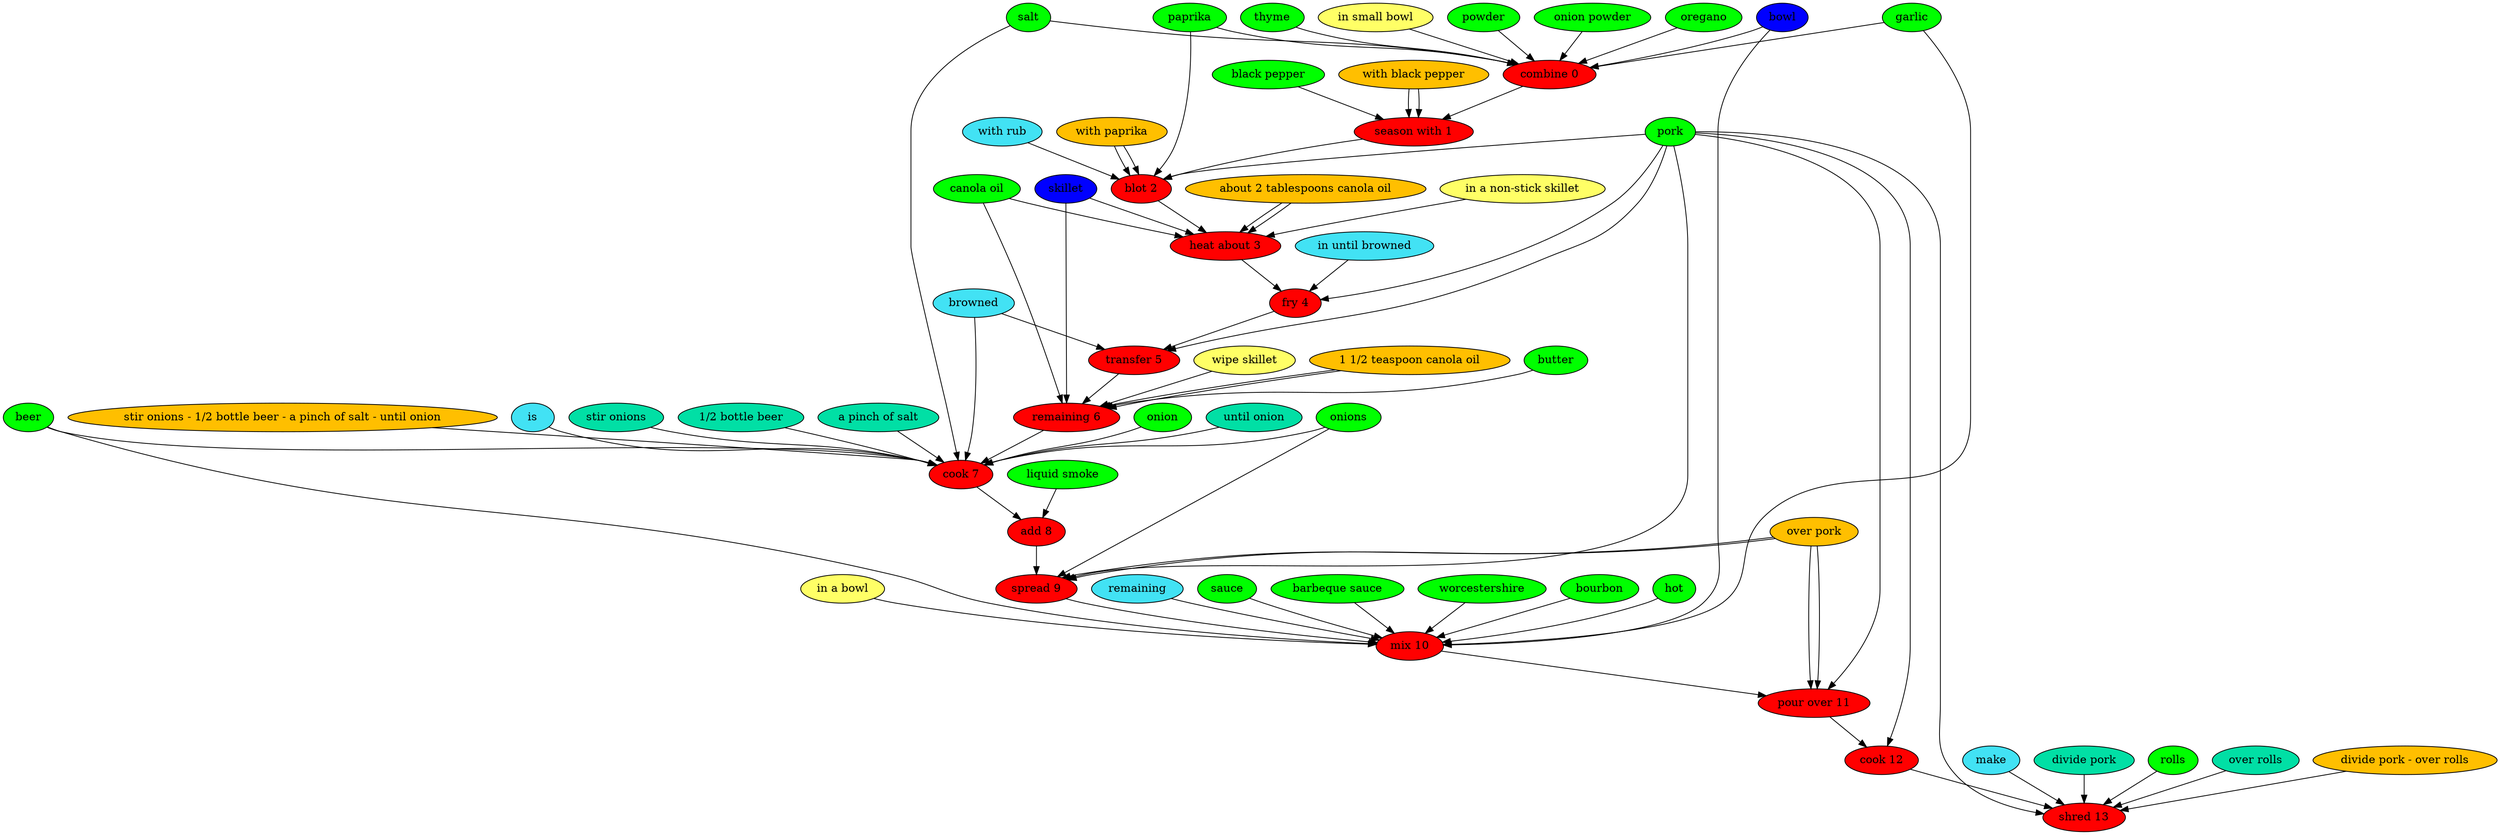 digraph G {
"combine 0" [style=filled, fillcolor=red];
paprika [style=filled, fillcolor=green];
paprika -> "combine 0";
powder [style=filled, fillcolor=green];
powder -> "combine 0";
"onion powder" [style=filled, fillcolor=green];
"onion powder" -> "combine 0";
garlic [style=filled, fillcolor=green];
garlic -> "combine 0";
oregano [style=filled, fillcolor=green];
oregano -> "combine 0";
thyme [style=filled, fillcolor=green];
thyme -> "combine 0";
salt [style=filled, fillcolor=green];
salt -> "combine 0";
bowl [style=filled, fillcolor="#0000ff"];
bowl -> "combine 0";
"in small bowl" [style=filled, fillcolor="#ffff66"];
"in small bowl" -> "combine 0";
"season with 1" [style=filled, fillcolor=red];
"black pepper" [style=filled, fillcolor=green];
"black pepper" -> "season with 1";
"with black pepper" [style=filled, fillcolor="#01DFA5"];
"with black pepper" -> "season with 1";
"with black pepper" [style=filled, fillcolor="#FFBF00"];
"with black pepper" -> "season with 1";
"blot 2" [style=filled, fillcolor=red];
"with rub" [style=filled, fillcolor="#42e2f4"];
"with rub" -> "blot 2";
pork [style=filled, fillcolor=green];
pork -> "blot 2";
paprika [style=filled, fillcolor=green];
paprika -> "blot 2";
"with paprika" [style=filled, fillcolor="#01DFA5"];
"with paprika" -> "blot 2";
"with paprika" [style=filled, fillcolor="#FFBF00"];
"with paprika" -> "blot 2";
"heat about 3" [style=filled, fillcolor=red];
"canola oil" [style=filled, fillcolor=green];
"canola oil" -> "heat about 3";
"about 2 tablespoons canola oil" [style=filled, fillcolor="#01DFA5"];
"about 2 tablespoons canola oil" -> "heat about 3";
skillet [style=filled, fillcolor="#0000ff"];
skillet -> "heat about 3";
"in a non-stick skillet" [style=filled, fillcolor="#ffff66"];
"in a non-stick skillet" -> "heat about 3";
"about 2 tablespoons canola oil" [style=filled, fillcolor="#FFBF00"];
"about 2 tablespoons canola oil" -> "heat about 3";
"fry 4" [style=filled, fillcolor=red];
"in until browned" [style=filled, fillcolor="#42e2f4"];
"in until browned" -> "fry 4";
pork [style=filled, fillcolor=green];
pork -> "fry 4";
"transfer 5" [style=filled, fillcolor=red];
browned [style=filled, fillcolor="#42e2f4"];
browned -> "transfer 5";
pork [style=filled, fillcolor=green];
pork -> "transfer 5";
"remaining 6" [style=filled, fillcolor=red];
"canola oil" [style=filled, fillcolor=green];
"canola oil" -> "remaining 6";
"1 1/2 teaspoon canola oil" [style=filled, fillcolor="#01DFA5"];
"1 1/2 teaspoon canola oil" -> "remaining 6";
butter [style=filled, fillcolor=green];
butter -> "remaining 6";
skillet [style=filled, fillcolor="#0000ff"];
skillet -> "remaining 6";
"wipe skillet" [style=filled, fillcolor="#ffff66"];
"wipe skillet" -> "remaining 6";
"1 1/2 teaspoon canola oil" [style=filled, fillcolor="#FFBF00"];
"1 1/2 teaspoon canola oil" -> "remaining 6";
"cook 7" [style=filled, fillcolor=red];
is [style=filled, fillcolor="#42e2f4"];
is -> "cook 7";
browned [style=filled, fillcolor="#42e2f4"];
browned -> "cook 7";
onions [style=filled, fillcolor=green];
onions -> "cook 7";
"stir onions" [style=filled, fillcolor="#01DFA5"];
"stir onions" -> "cook 7";
beer [style=filled, fillcolor=green];
beer -> "cook 7";
"1/2 bottle beer" [style=filled, fillcolor="#01DFA5"];
"1/2 bottle beer" -> "cook 7";
salt [style=filled, fillcolor=green];
salt -> "cook 7";
"a pinch of salt" [style=filled, fillcolor="#01DFA5"];
"a pinch of salt" -> "cook 7";
onion [style=filled, fillcolor=green];
onion -> "cook 7";
"until onion" [style=filled, fillcolor="#01DFA5"];
"until onion" -> "cook 7";
"stir onions - 1/2 bottle beer - a pinch of salt - until onion" [style=filled, fillcolor="#FFBF00"];
"stir onions - 1/2 bottle beer - a pinch of salt - until onion" -> "cook 7";
"add 8" [style=filled, fillcolor=red];
"liquid smoke" [style=filled, fillcolor=green];
"liquid smoke" -> "add 8";
"spread 9" [style=filled, fillcolor=red];
onions [style=filled, fillcolor=green];
onions -> "spread 9";
pork [style=filled, fillcolor=green];
pork -> "spread 9";
"over pork" [style=filled, fillcolor="#01DFA5"];
"over pork" -> "spread 9";
"over pork" [style=filled, fillcolor="#FFBF00"];
"over pork" -> "spread 9";
"mix 10" [style=filled, fillcolor=red];
remaining [style=filled, fillcolor="#42e2f4"];
remaining -> "mix 10";
sauce [style=filled, fillcolor=green];
sauce -> "mix 10";
"barbeque sauce" [style=filled, fillcolor=green];
"barbeque sauce" -> "mix 10";
beer [style=filled, fillcolor=green];
beer -> "mix 10";
worcestershire [style=filled, fillcolor=green];
worcestershire -> "mix 10";
garlic [style=filled, fillcolor=green];
garlic -> "mix 10";
bourbon [style=filled, fillcolor=green];
bourbon -> "mix 10";
hot [style=filled, fillcolor=green];
hot -> "mix 10";
bowl [style=filled, fillcolor="#0000ff"];
bowl -> "mix 10";
"in a bowl" [style=filled, fillcolor="#ffff66"];
"in a bowl" -> "mix 10";
"pour over 11" [style=filled, fillcolor=red];
pork [style=filled, fillcolor=green];
pork -> "pour over 11";
"over pork" [style=filled, fillcolor="#01DFA5"];
"over pork" -> "pour over 11";
"over pork" [style=filled, fillcolor="#FFBF00"];
"over pork" -> "pour over 11";
"cook 12" [style=filled, fillcolor=red];
pork [style=filled, fillcolor=green];
pork -> "cook 12";
"shred 13" [style=filled, fillcolor=red];
make [style=filled, fillcolor="#42e2f4"];
make -> "shred 13";
pork [style=filled, fillcolor=green];
pork -> "shred 13";
"divide pork" [style=filled, fillcolor="#01DFA5"];
"divide pork" -> "shred 13";
rolls [style=filled, fillcolor=green];
rolls -> "shred 13";
"over rolls" [style=filled, fillcolor="#01DFA5"];
"over rolls" -> "shred 13";
"divide pork - over rolls" [style=filled, fillcolor="#FFBF00"];
"divide pork - over rolls" -> "shred 13";
"combine 0" -> "season with 1";
"season with 1" -> "blot 2";
"blot 2" -> "heat about 3";
"heat about 3" -> "fry 4";
"fry 4" -> "transfer 5";
"transfer 5" -> "remaining 6";
"remaining 6" -> "cook 7";
"cook 7" -> "add 8";
"add 8" -> "spread 9";
"spread 9" -> "mix 10";
"mix 10" -> "pour over 11";
"pour over 11" -> "cook 12";
"cook 12" -> "shred 13";
}
